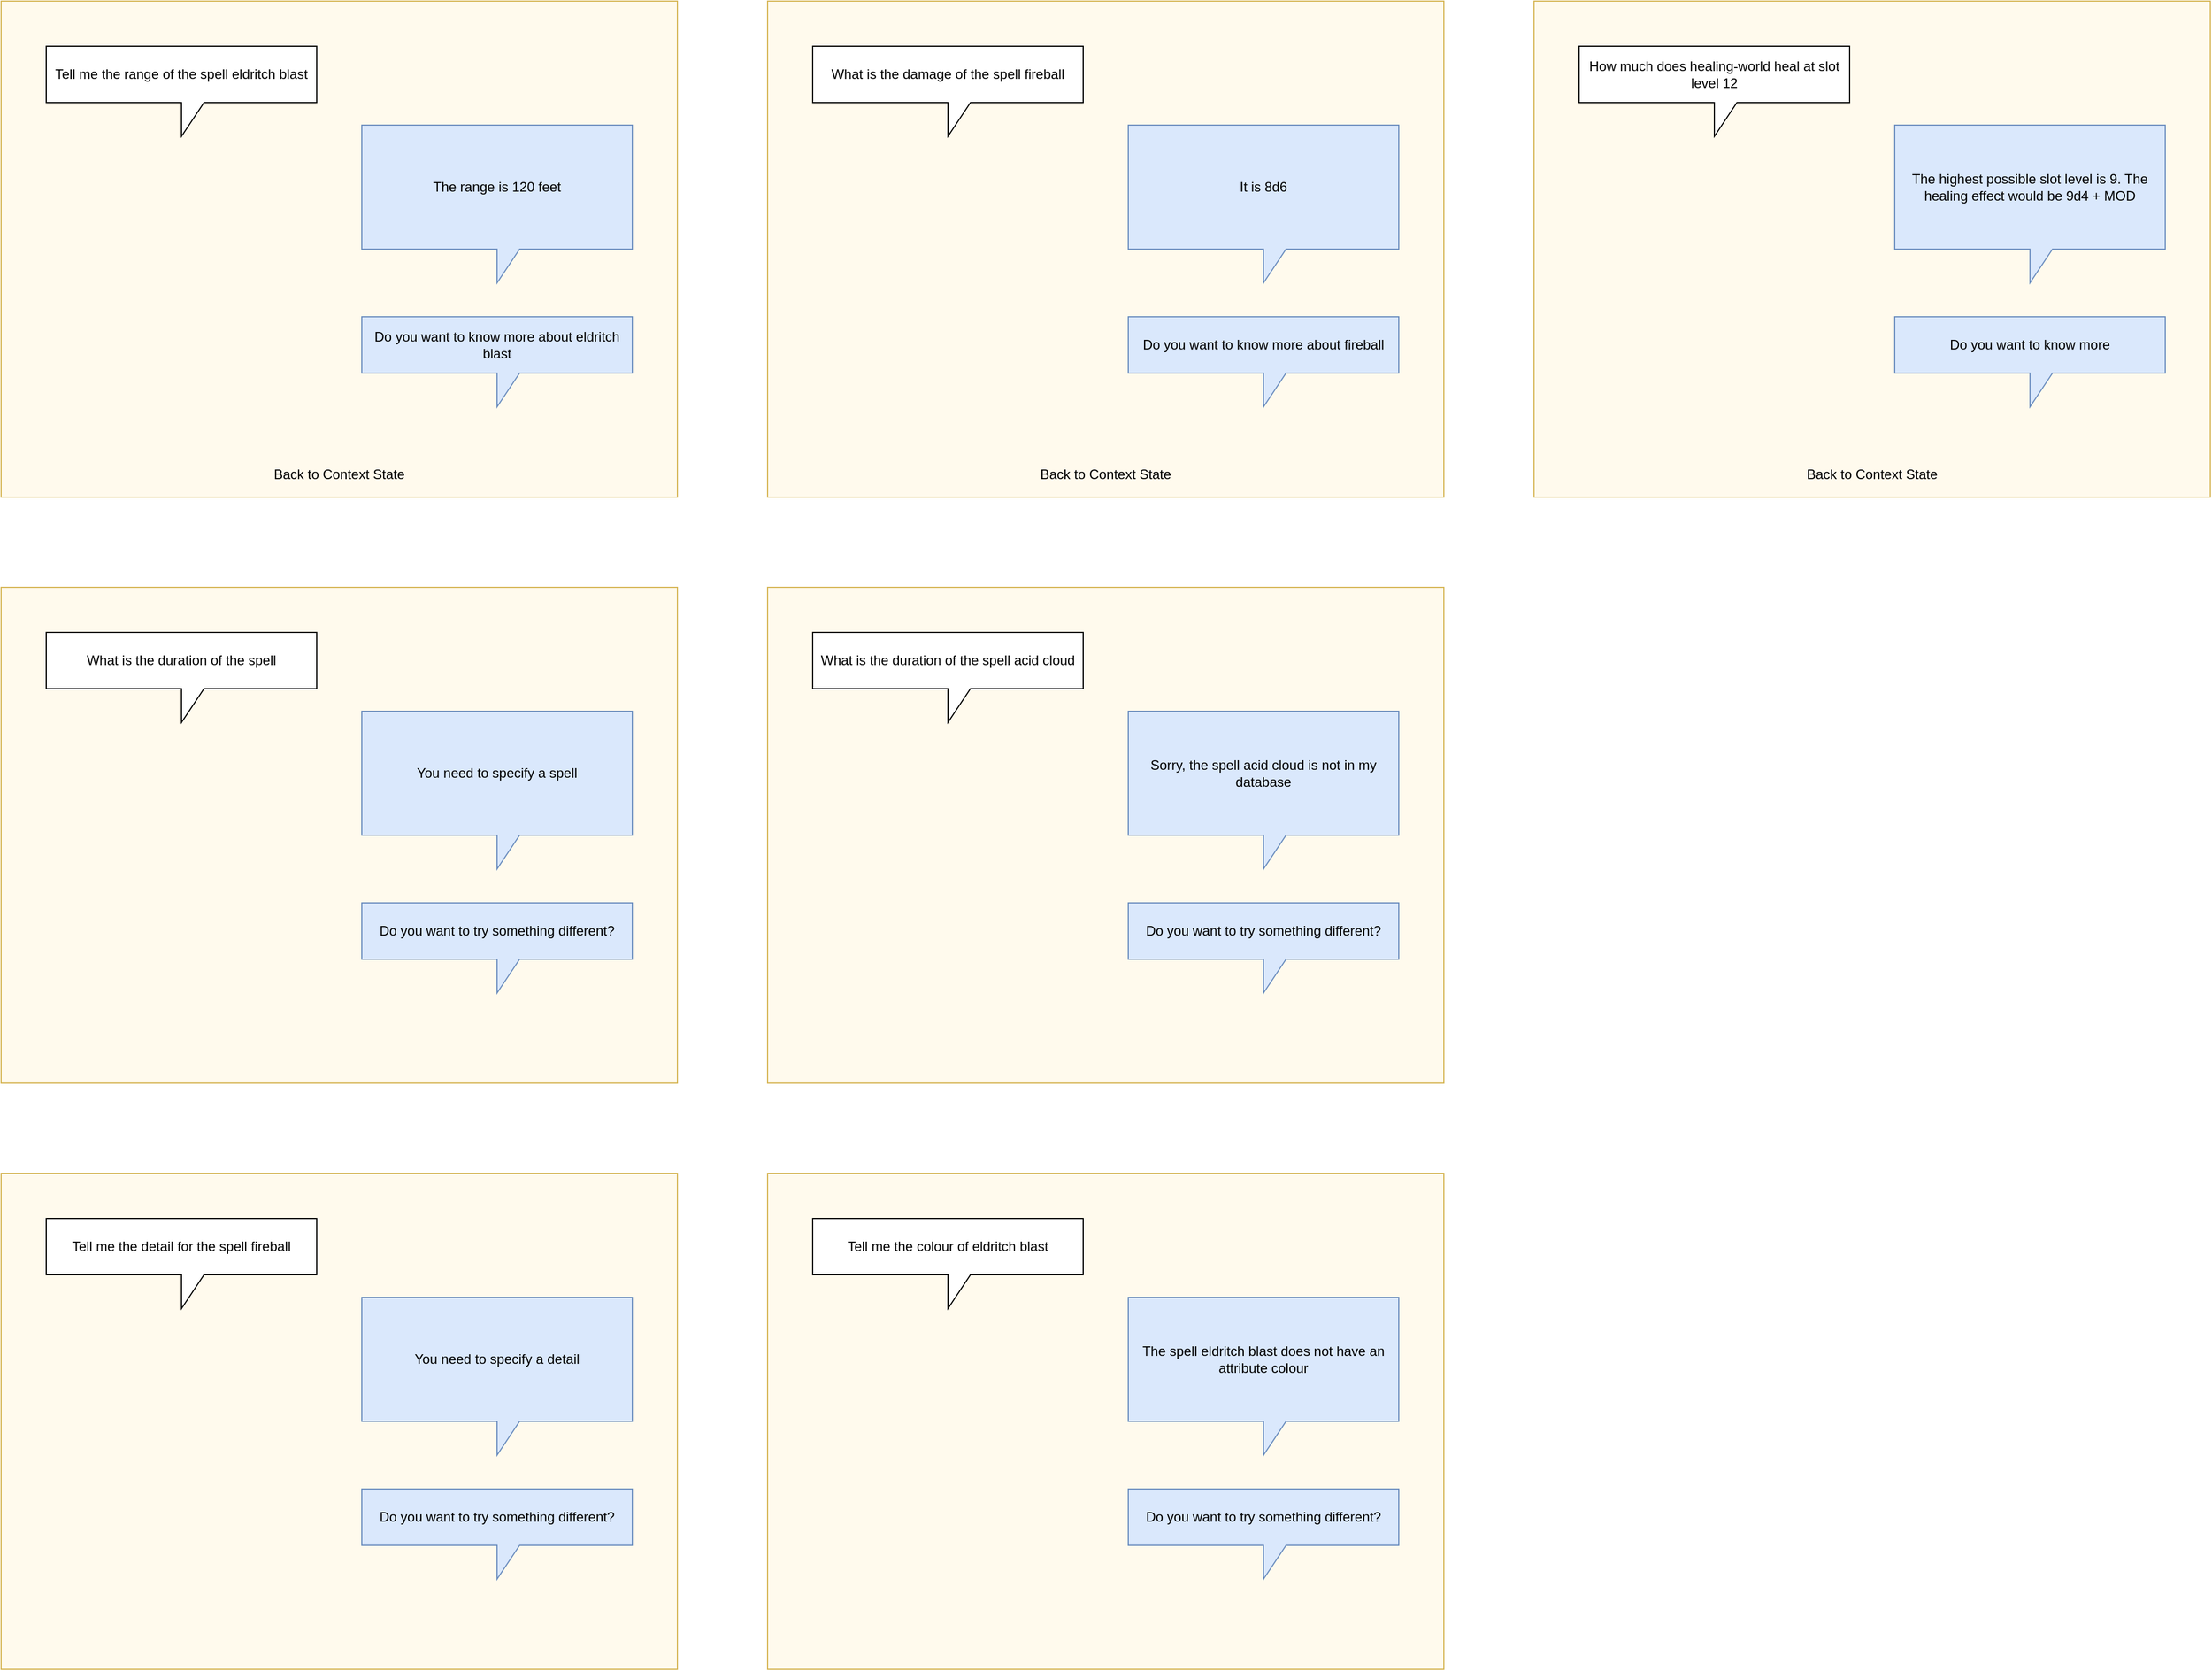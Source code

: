 <mxfile version="14.1.8" type="device"><diagram id="vk22KY5C_7zRgjgED7qc" name="Seite-1"><mxGraphModel dx="1204" dy="1174" grid="1" gridSize="10" guides="1" tooltips="1" connect="1" arrows="1" fold="1" page="1" pageScale="1" pageWidth="827" pageHeight="1169" math="0" shadow="0"><root><mxCell id="0"/><mxCell id="1" parent="0"/><mxCell id="i9O3BJuxLROQVtVs-AiG-1" value="" style="rounded=0;whiteSpace=wrap;html=1;strokeColor=#d6b656;fillColor=#FFFAED;" vertex="1" parent="1"><mxGeometry x="920" y="80" width="600" height="440" as="geometry"/></mxCell><mxCell id="i9O3BJuxLROQVtVs-AiG-2" value="Tell me the range of the spell eldritch blast" style="shape=callout;whiteSpace=wrap;html=1;perimeter=calloutPerimeter;" vertex="1" parent="1"><mxGeometry x="960" y="120" width="240" height="80" as="geometry"/></mxCell><mxCell id="i9O3BJuxLROQVtVs-AiG-3" value="&lt;span&gt;The range is 120 feet&lt;br&gt;&lt;/span&gt;" style="shape=callout;whiteSpace=wrap;html=1;perimeter=calloutPerimeter;fillColor=#dae8fc;strokeColor=#6c8ebf;" vertex="1" parent="1"><mxGeometry x="1240" y="190" width="240" height="140" as="geometry"/></mxCell><mxCell id="i9O3BJuxLROQVtVs-AiG-4" value="Do you want to know more about eldritch blast" style="shape=callout;whiteSpace=wrap;html=1;perimeter=calloutPerimeter;fillColor=#dae8fc;strokeColor=#6c8ebf;" vertex="1" parent="1"><mxGeometry x="1240" y="360" width="240" height="80" as="geometry"/></mxCell><mxCell id="i9O3BJuxLROQVtVs-AiG-5" value="" style="rounded=0;whiteSpace=wrap;html=1;strokeColor=#d6b656;fillColor=#FFFAED;" vertex="1" parent="1"><mxGeometry x="1600" y="80" width="600" height="440" as="geometry"/></mxCell><mxCell id="i9O3BJuxLROQVtVs-AiG-6" value="What is the damage of the spell fireball" style="shape=callout;whiteSpace=wrap;html=1;perimeter=calloutPerimeter;" vertex="1" parent="1"><mxGeometry x="1640" y="120" width="240" height="80" as="geometry"/></mxCell><mxCell id="i9O3BJuxLROQVtVs-AiG-7" value="&lt;span&gt;It is 8d6&lt;br&gt;&lt;/span&gt;" style="shape=callout;whiteSpace=wrap;html=1;perimeter=calloutPerimeter;fillColor=#dae8fc;strokeColor=#6c8ebf;" vertex="1" parent="1"><mxGeometry x="1920" y="190" width="240" height="140" as="geometry"/></mxCell><mxCell id="i9O3BJuxLROQVtVs-AiG-8" value="Do you want to know more about fireball" style="shape=callout;whiteSpace=wrap;html=1;perimeter=calloutPerimeter;fillColor=#dae8fc;strokeColor=#6c8ebf;" vertex="1" parent="1"><mxGeometry x="1920" y="360" width="240" height="80" as="geometry"/></mxCell><mxCell id="i9O3BJuxLROQVtVs-AiG-9" value="" style="rounded=0;whiteSpace=wrap;html=1;strokeColor=#d6b656;fillColor=#FFFAED;" vertex="1" parent="1"><mxGeometry x="2280" y="80" width="600" height="440" as="geometry"/></mxCell><mxCell id="i9O3BJuxLROQVtVs-AiG-10" value="How much does healing-world heal at slot level 12" style="shape=callout;whiteSpace=wrap;html=1;perimeter=calloutPerimeter;" vertex="1" parent="1"><mxGeometry x="2320" y="120" width="240" height="80" as="geometry"/></mxCell><mxCell id="i9O3BJuxLROQVtVs-AiG-11" value="&lt;span&gt;The highest possible slot level is 9. The healing effect would be 9d4 + MOD&lt;br&gt;&lt;/span&gt;" style="shape=callout;whiteSpace=wrap;html=1;perimeter=calloutPerimeter;fillColor=#dae8fc;strokeColor=#6c8ebf;" vertex="1" parent="1"><mxGeometry x="2600" y="190" width="240" height="140" as="geometry"/></mxCell><mxCell id="i9O3BJuxLROQVtVs-AiG-12" value="Do you want to know more" style="shape=callout;whiteSpace=wrap;html=1;perimeter=calloutPerimeter;fillColor=#dae8fc;strokeColor=#6c8ebf;" vertex="1" parent="1"><mxGeometry x="2600" y="360" width="240" height="80" as="geometry"/></mxCell><mxCell id="i9O3BJuxLROQVtVs-AiG-14" value="" style="rounded=0;whiteSpace=wrap;html=1;strokeColor=#d6b656;fillColor=#FFFAED;" vertex="1" parent="1"><mxGeometry x="920" y="600" width="600" height="440" as="geometry"/></mxCell><mxCell id="i9O3BJuxLROQVtVs-AiG-15" value="What is the duration of the spell" style="shape=callout;whiteSpace=wrap;html=1;perimeter=calloutPerimeter;" vertex="1" parent="1"><mxGeometry x="960" y="640" width="240" height="80" as="geometry"/></mxCell><mxCell id="i9O3BJuxLROQVtVs-AiG-16" value="&lt;span&gt;You need to specify a spell&lt;br&gt;&lt;/span&gt;" style="shape=callout;whiteSpace=wrap;html=1;perimeter=calloutPerimeter;fillColor=#dae8fc;strokeColor=#6c8ebf;" vertex="1" parent="1"><mxGeometry x="1240" y="710" width="240" height="140" as="geometry"/></mxCell><mxCell id="i9O3BJuxLROQVtVs-AiG-17" value="Do you want to try something different?" style="shape=callout;whiteSpace=wrap;html=1;perimeter=calloutPerimeter;fillColor=#dae8fc;strokeColor=#6c8ebf;" vertex="1" parent="1"><mxGeometry x="1240" y="880" width="240" height="80" as="geometry"/></mxCell><mxCell id="i9O3BJuxLROQVtVs-AiG-18" value="" style="rounded=0;whiteSpace=wrap;html=1;strokeColor=#d6b656;fillColor=#FFFAED;" vertex="1" parent="1"><mxGeometry x="1600" y="600" width="600" height="440" as="geometry"/></mxCell><mxCell id="i9O3BJuxLROQVtVs-AiG-19" value="What is the duration of the spell acid cloud" style="shape=callout;whiteSpace=wrap;html=1;perimeter=calloutPerimeter;" vertex="1" parent="1"><mxGeometry x="1640" y="640" width="240" height="80" as="geometry"/></mxCell><mxCell id="i9O3BJuxLROQVtVs-AiG-20" value="&lt;span&gt;Sorry, the spell acid cloud is not in my database&lt;br&gt;&lt;/span&gt;" style="shape=callout;whiteSpace=wrap;html=1;perimeter=calloutPerimeter;fillColor=#dae8fc;strokeColor=#6c8ebf;" vertex="1" parent="1"><mxGeometry x="1920" y="710" width="240" height="140" as="geometry"/></mxCell><mxCell id="i9O3BJuxLROQVtVs-AiG-21" value="Do you want to try something different?" style="shape=callout;whiteSpace=wrap;html=1;perimeter=calloutPerimeter;fillColor=#dae8fc;strokeColor=#6c8ebf;" vertex="1" parent="1"><mxGeometry x="1920" y="880" width="240" height="80" as="geometry"/></mxCell><mxCell id="i9O3BJuxLROQVtVs-AiG-22" value="" style="rounded=0;whiteSpace=wrap;html=1;strokeColor=#d6b656;fillColor=#FFFAED;" vertex="1" parent="1"><mxGeometry x="920" y="1120" width="600" height="440" as="geometry"/></mxCell><mxCell id="i9O3BJuxLROQVtVs-AiG-23" value="Tell me the detail for the spell fireball" style="shape=callout;whiteSpace=wrap;html=1;perimeter=calloutPerimeter;" vertex="1" parent="1"><mxGeometry x="960" y="1160" width="240" height="80" as="geometry"/></mxCell><mxCell id="i9O3BJuxLROQVtVs-AiG-24" value="&lt;span&gt;You need to specify a detail&lt;br&gt;&lt;/span&gt;" style="shape=callout;whiteSpace=wrap;html=1;perimeter=calloutPerimeter;fillColor=#dae8fc;strokeColor=#6c8ebf;" vertex="1" parent="1"><mxGeometry x="1240" y="1230" width="240" height="140" as="geometry"/></mxCell><mxCell id="i9O3BJuxLROQVtVs-AiG-25" value="Do you want to try something different?" style="shape=callout;whiteSpace=wrap;html=1;perimeter=calloutPerimeter;fillColor=#dae8fc;strokeColor=#6c8ebf;" vertex="1" parent="1"><mxGeometry x="1240" y="1400" width="240" height="80" as="geometry"/></mxCell><mxCell id="i9O3BJuxLROQVtVs-AiG-26" value="" style="rounded=0;whiteSpace=wrap;html=1;strokeColor=#d6b656;fillColor=#FFFAED;" vertex="1" parent="1"><mxGeometry x="1600" y="1120" width="600" height="440" as="geometry"/></mxCell><mxCell id="i9O3BJuxLROQVtVs-AiG-27" value="Tell me the colour of eldritch blast" style="shape=callout;whiteSpace=wrap;html=1;perimeter=calloutPerimeter;" vertex="1" parent="1"><mxGeometry x="1640" y="1160" width="240" height="80" as="geometry"/></mxCell><mxCell id="i9O3BJuxLROQVtVs-AiG-28" value="&lt;span&gt;The spell eldritch blast does not have an attribute colour&lt;br&gt;&lt;/span&gt;" style="shape=callout;whiteSpace=wrap;html=1;perimeter=calloutPerimeter;fillColor=#dae8fc;strokeColor=#6c8ebf;" vertex="1" parent="1"><mxGeometry x="1920" y="1230" width="240" height="140" as="geometry"/></mxCell><mxCell id="i9O3BJuxLROQVtVs-AiG-29" value="Do you want to try something different?" style="shape=callout;whiteSpace=wrap;html=1;perimeter=calloutPerimeter;fillColor=#dae8fc;strokeColor=#6c8ebf;" vertex="1" parent="1"><mxGeometry x="1920" y="1400" width="240" height="80" as="geometry"/></mxCell><mxCell id="i9O3BJuxLROQVtVs-AiG-30" value="Back to Context State" style="text;html=1;strokeColor=none;fillColor=none;align=center;verticalAlign=middle;whiteSpace=wrap;rounded=0;" vertex="1" parent="1"><mxGeometry x="1120" y="490" width="200" height="20" as="geometry"/></mxCell><mxCell id="i9O3BJuxLROQVtVs-AiG-31" value="Back to Context State" style="text;html=1;strokeColor=none;fillColor=none;align=center;verticalAlign=middle;whiteSpace=wrap;rounded=0;" vertex="1" parent="1"><mxGeometry x="1800" y="490" width="200" height="20" as="geometry"/></mxCell><mxCell id="i9O3BJuxLROQVtVs-AiG-32" value="Back to Context State" style="text;html=1;strokeColor=none;fillColor=none;align=center;verticalAlign=middle;whiteSpace=wrap;rounded=0;" vertex="1" parent="1"><mxGeometry x="2480" y="490" width="200" height="20" as="geometry"/></mxCell></root></mxGraphModel></diagram></mxfile>